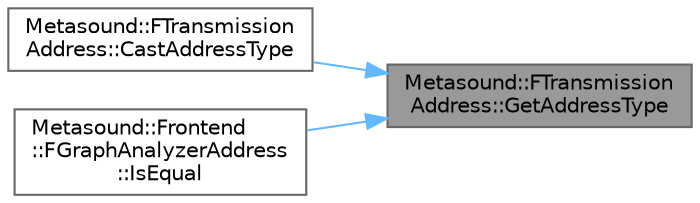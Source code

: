 digraph "Metasound::FTransmissionAddress::GetAddressType"
{
 // INTERACTIVE_SVG=YES
 // LATEX_PDF_SIZE
  bgcolor="transparent";
  edge [fontname=Helvetica,fontsize=10,labelfontname=Helvetica,labelfontsize=10];
  node [fontname=Helvetica,fontsize=10,shape=box,height=0.2,width=0.4];
  rankdir="RL";
  Node1 [id="Node000001",label="Metasound::FTransmission\lAddress::GetAddressType",height=0.2,width=0.4,color="gray40", fillcolor="grey60", style="filled", fontcolor="black",tooltip="Return the type of address."];
  Node1 -> Node2 [id="edge1_Node000001_Node000002",dir="back",color="steelblue1",style="solid",tooltip=" "];
  Node2 [id="Node000002",label="Metasound::FTransmission\lAddress::CastAddressType",height=0.2,width=0.4,color="grey40", fillcolor="white", style="filled",URL="$db/db2/classMetasound_1_1FTransmissionAddress.html#a03948902bcd8f6b06565986625361d34",tooltip="Attempt to cast a FTransmissionAddress to a derived address type."];
  Node1 -> Node3 [id="edge2_Node000001_Node000003",dir="back",color="steelblue1",style="solid",tooltip=" "];
  Node3 [id="Node000003",label="Metasound::Frontend\l::FGraphAnalyzerAddress\l::IsEqual",height=0.2,width=0.4,color="grey40", fillcolor="white", style="filled",URL="$d8/d24/classMetasound_1_1Frontend_1_1FGraphAnalyzerAddress.html#a7d14b8286b711cde4a2bb7b6043ed047",tooltip="Determine if the given address is equal to this address."];
}

